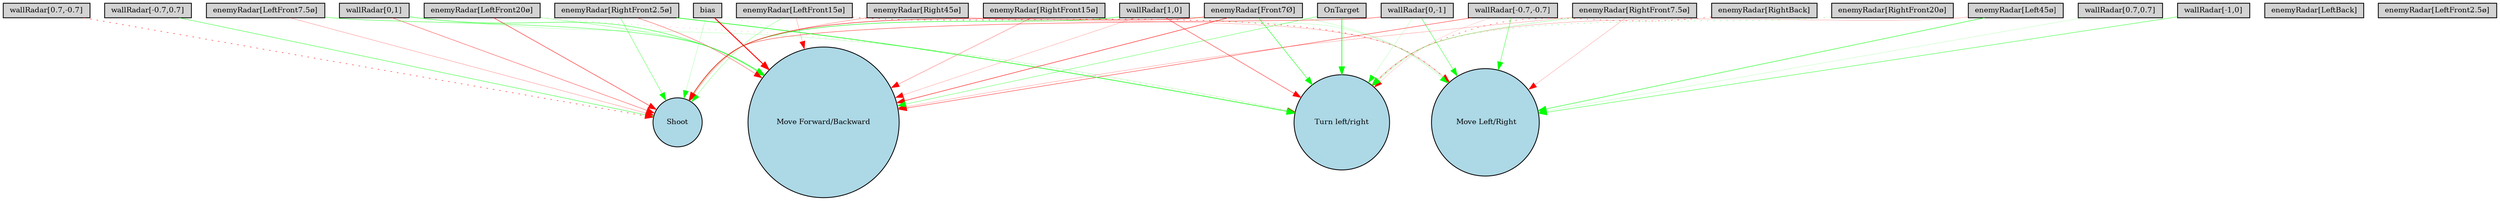 digraph {
	node [fontsize=9 height=0.2 shape=circle width=0.2]
	"wallRadar[1,0]" [fillcolor=lightgray shape=box style=filled]
	"wallRadar[0,1]" [fillcolor=lightgray shape=box style=filled]
	"wallRadar[-1,0]" [fillcolor=lightgray shape=box style=filled]
	"wallRadar[0,-1]" [fillcolor=lightgray shape=box style=filled]
	"wallRadar[0.7,0.7]" [fillcolor=lightgray shape=box style=filled]
	"wallRadar[-0.7,0.7]" [fillcolor=lightgray shape=box style=filled]
	"wallRadar[-0.7,-0.7]" [fillcolor=lightgray shape=box style=filled]
	"wallRadar[0.7,-0.7]" [fillcolor=lightgray shape=box style=filled]
	"enemyRadar[RightBack]" [fillcolor=lightgray shape=box style=filled]
	"enemyRadar[LeftBack]" [fillcolor=lightgray shape=box style=filled]
	"enemyRadar[Right45ø]" [fillcolor=lightgray shape=box style=filled]
	"enemyRadar[Left45ø]" [fillcolor=lightgray shape=box style=filled]
	"enemyRadar[RightFront20ø]" [fillcolor=lightgray shape=box style=filled]
	"enemyRadar[LeftFront20ø]" [fillcolor=lightgray shape=box style=filled]
	"enemyRadar[RightFront15ø]" [fillcolor=lightgray shape=box style=filled]
	"enemyRadar[LeftFront15ø]" [fillcolor=lightgray shape=box style=filled]
	"enemyRadar[RightFront7.5ø]" [fillcolor=lightgray shape=box style=filled]
	"enemyRadar[LeftFront7.5ø]" [fillcolor=lightgray shape=box style=filled]
	"enemyRadar[RightFront2.5ø]" [fillcolor=lightgray shape=box style=filled]
	"enemyRadar[LeftFront2.5ø]" [fillcolor=lightgray shape=box style=filled]
	"enemyRadar[Front7Ø]" [fillcolor=lightgray shape=box style=filled]
	OnTarget [fillcolor=lightgray shape=box style=filled]
	bias [fillcolor=lightgray shape=box style=filled]
	Shoot [fillcolor=lightblue style=filled]
	"Move Forward/Backward" [fillcolor=lightblue style=filled]
	" Move Left/Right" [fillcolor=lightblue style=filled]
	"Turn left/right" [fillcolor=lightblue style=filled]
	"wallRadar[0.7,0.7]" -> " Move Left/Right" [color=green penwidth=0.12440379297674226 style=solid]
	"wallRadar[0,1]" -> "Turn left/right" [color=green penwidth=0.13769271836124491 style=solid]
	"enemyRadar[Left45ø]" -> " Move Left/Right" [color=green penwidth=0.5203698221460251 style=solid]
	"wallRadar[0,-1]" -> " Move Left/Right" [color=green penwidth=0.4096680614199678 style=solid]
	"enemyRadar[RightFront15ø]" -> "Move Forward/Backward" [color=red penwidth=0.26916926764152815 style=solid]
	"enemyRadar[LeftFront20ø]" -> Shoot [color=red penwidth=0.493751788050254 style=solid]
	"wallRadar[0,1]" -> "Move Forward/Backward" [color=green penwidth=0.45573676254069806 style=solid]
	"enemyRadar[Front7Ø]" -> "Turn left/right" [color=green penwidth=0.5146610211166978 style=solid]
	"enemyRadar[RightFront20ø]" -> "Turn left/right" [color=green penwidth=0.26991752949149006 style=dotted]
	"wallRadar[1,0]" -> "Turn left/right" [color=red penwidth=0.44464773259982415 style=solid]
	"enemyRadar[Right45ø]" -> " Move Left/Right" [color=red penwidth=0.18225608411178926 style=solid]
	"enemyRadar[RightFront2.5ø]" -> "Move Forward/Backward" [color=red penwidth=0.34325765398112607 style=solid]
	"wallRadar[-0.7,-0.7]" -> " Move Left/Right" [color=green penwidth=0.4141577057861566 style=solid]
	OnTarget -> "Turn left/right" [color=green penwidth=0.7465504874080668 style=solid]
	"enemyRadar[Front7Ø]" -> " Move Left/Right" [color=green penwidth=0.12997106156368934 style=solid]
	"wallRadar[1,0]" -> "Move Forward/Backward" [color=red penwidth=0.17956729797717533 style=solid]
	"wallRadar[0,-1]" -> "Turn left/right" [color=green penwidth=0.13218597449567487 style=solid]
	"enemyRadar[RightFront2.5ø]" -> "Turn left/right" [color=green penwidth=0.7069023191403835 style=solid]
	"wallRadar[-0.7,-0.7]" -> "Move Forward/Backward" [color=red penwidth=0.4316217199333823 style=solid]
	"wallRadar[0.7,-0.7]" -> Shoot [color=red penwidth=0.49971767504108544 style=dotted]
	"enemyRadar[RightBack]" -> "Turn left/right" [color=red penwidth=0.42454156199198223 style=dotted]
	"enemyRadar[LeftFront15ø]" -> "Move Forward/Backward" [color=red penwidth=0.1838570273565318 style=solid]
	"enemyRadar[LeftFront20ø]" -> "Move Forward/Backward" [color=green penwidth=0.26645845023870396 style=solid]
	"wallRadar[-1,0]" -> " Move Left/Right" [color=green penwidth=0.420675575292516 style=solid]
	"enemyRadar[Front7Ø]" -> "Move Forward/Backward" [color=red penwidth=0.5419536989549729 style=solid]
	"wallRadar[1,0]" -> " Move Left/Right" [color=green penwidth=0.1336991287003106 style=solid]
	bias -> "Move Forward/Backward" [color=red penwidth=1.1278796845591772 style=solid]
	"wallRadar[1,0]" -> Shoot [color=green penwidth=0.5290016632810588 style=solid]
	"enemyRadar[Front7Ø]" -> Shoot [color=red penwidth=0.5375446775875119 style=solid]
	"enemyRadar[RightFront7.5ø]" -> "Turn left/right" [color=green penwidth=0.20389088729072907 style=solid]
	"wallRadar[-0.7,0.7]" -> Shoot [color=green penwidth=0.4295612063608676 style=solid]
	"enemyRadar[LeftFront7.5ø]" -> Shoot [color=red penwidth=0.21568331392007845 style=solid]
	OnTarget -> "Move Forward/Backward" [color=green penwidth=0.3315425679287867 style=solid]
	"enemyRadar[RightFront7.5ø]" -> " Move Left/Right" [color=red penwidth=0.17428298240482454 style=solid]
	"enemyRadar[LeftFront15ø]" -> " Move Left/Right" [color=red penwidth=0.4908119106246812 style=dotted]
	"enemyRadar[Right45ø]" -> Shoot [color=red penwidth=0.26764779081948964 style=solid]
	"enemyRadar[Left45ø]" -> "Turn left/right" [color=red penwidth=0.19634936699263789 style=solid]
	"enemyRadar[RightFront2.5ø]" -> Shoot [color=green penwidth=0.3504622342233358 style=solid]
	"wallRadar[0,-1]" -> Shoot [color=red penwidth=0.41197466095531365 style=solid]
	"wallRadar[-0.7,-0.7]" -> "Turn left/right" [color=red penwidth=0.11049581556903627 style=solid]
	"enemyRadar[RightFront7.5ø]" -> "Move Forward/Backward" [color=red penwidth=0.19244390519563537 style=solid]
	bias -> "Turn left/right" [color=green penwidth=0.1419074654157025 style=dotted]
	bias -> Shoot [color=green penwidth=0.15991755190656837 style=solid]
	"enemyRadar[LeftFront20ø]" -> "Turn left/right" [color=red penwidth=0.1209253345059433 style=dotted]
	"enemyRadar[LeftFront15ø]" -> Shoot [color=green penwidth=0.22514057402492282 style=solid]
	"wallRadar[0,1]" -> Shoot [color=red penwidth=0.36208657002050726 style=solid]
	"enemyRadar[LeftFront7.5ø]" -> "Move Forward/Backward" [color=green penwidth=0.4182055530917146 style=solid]
}

